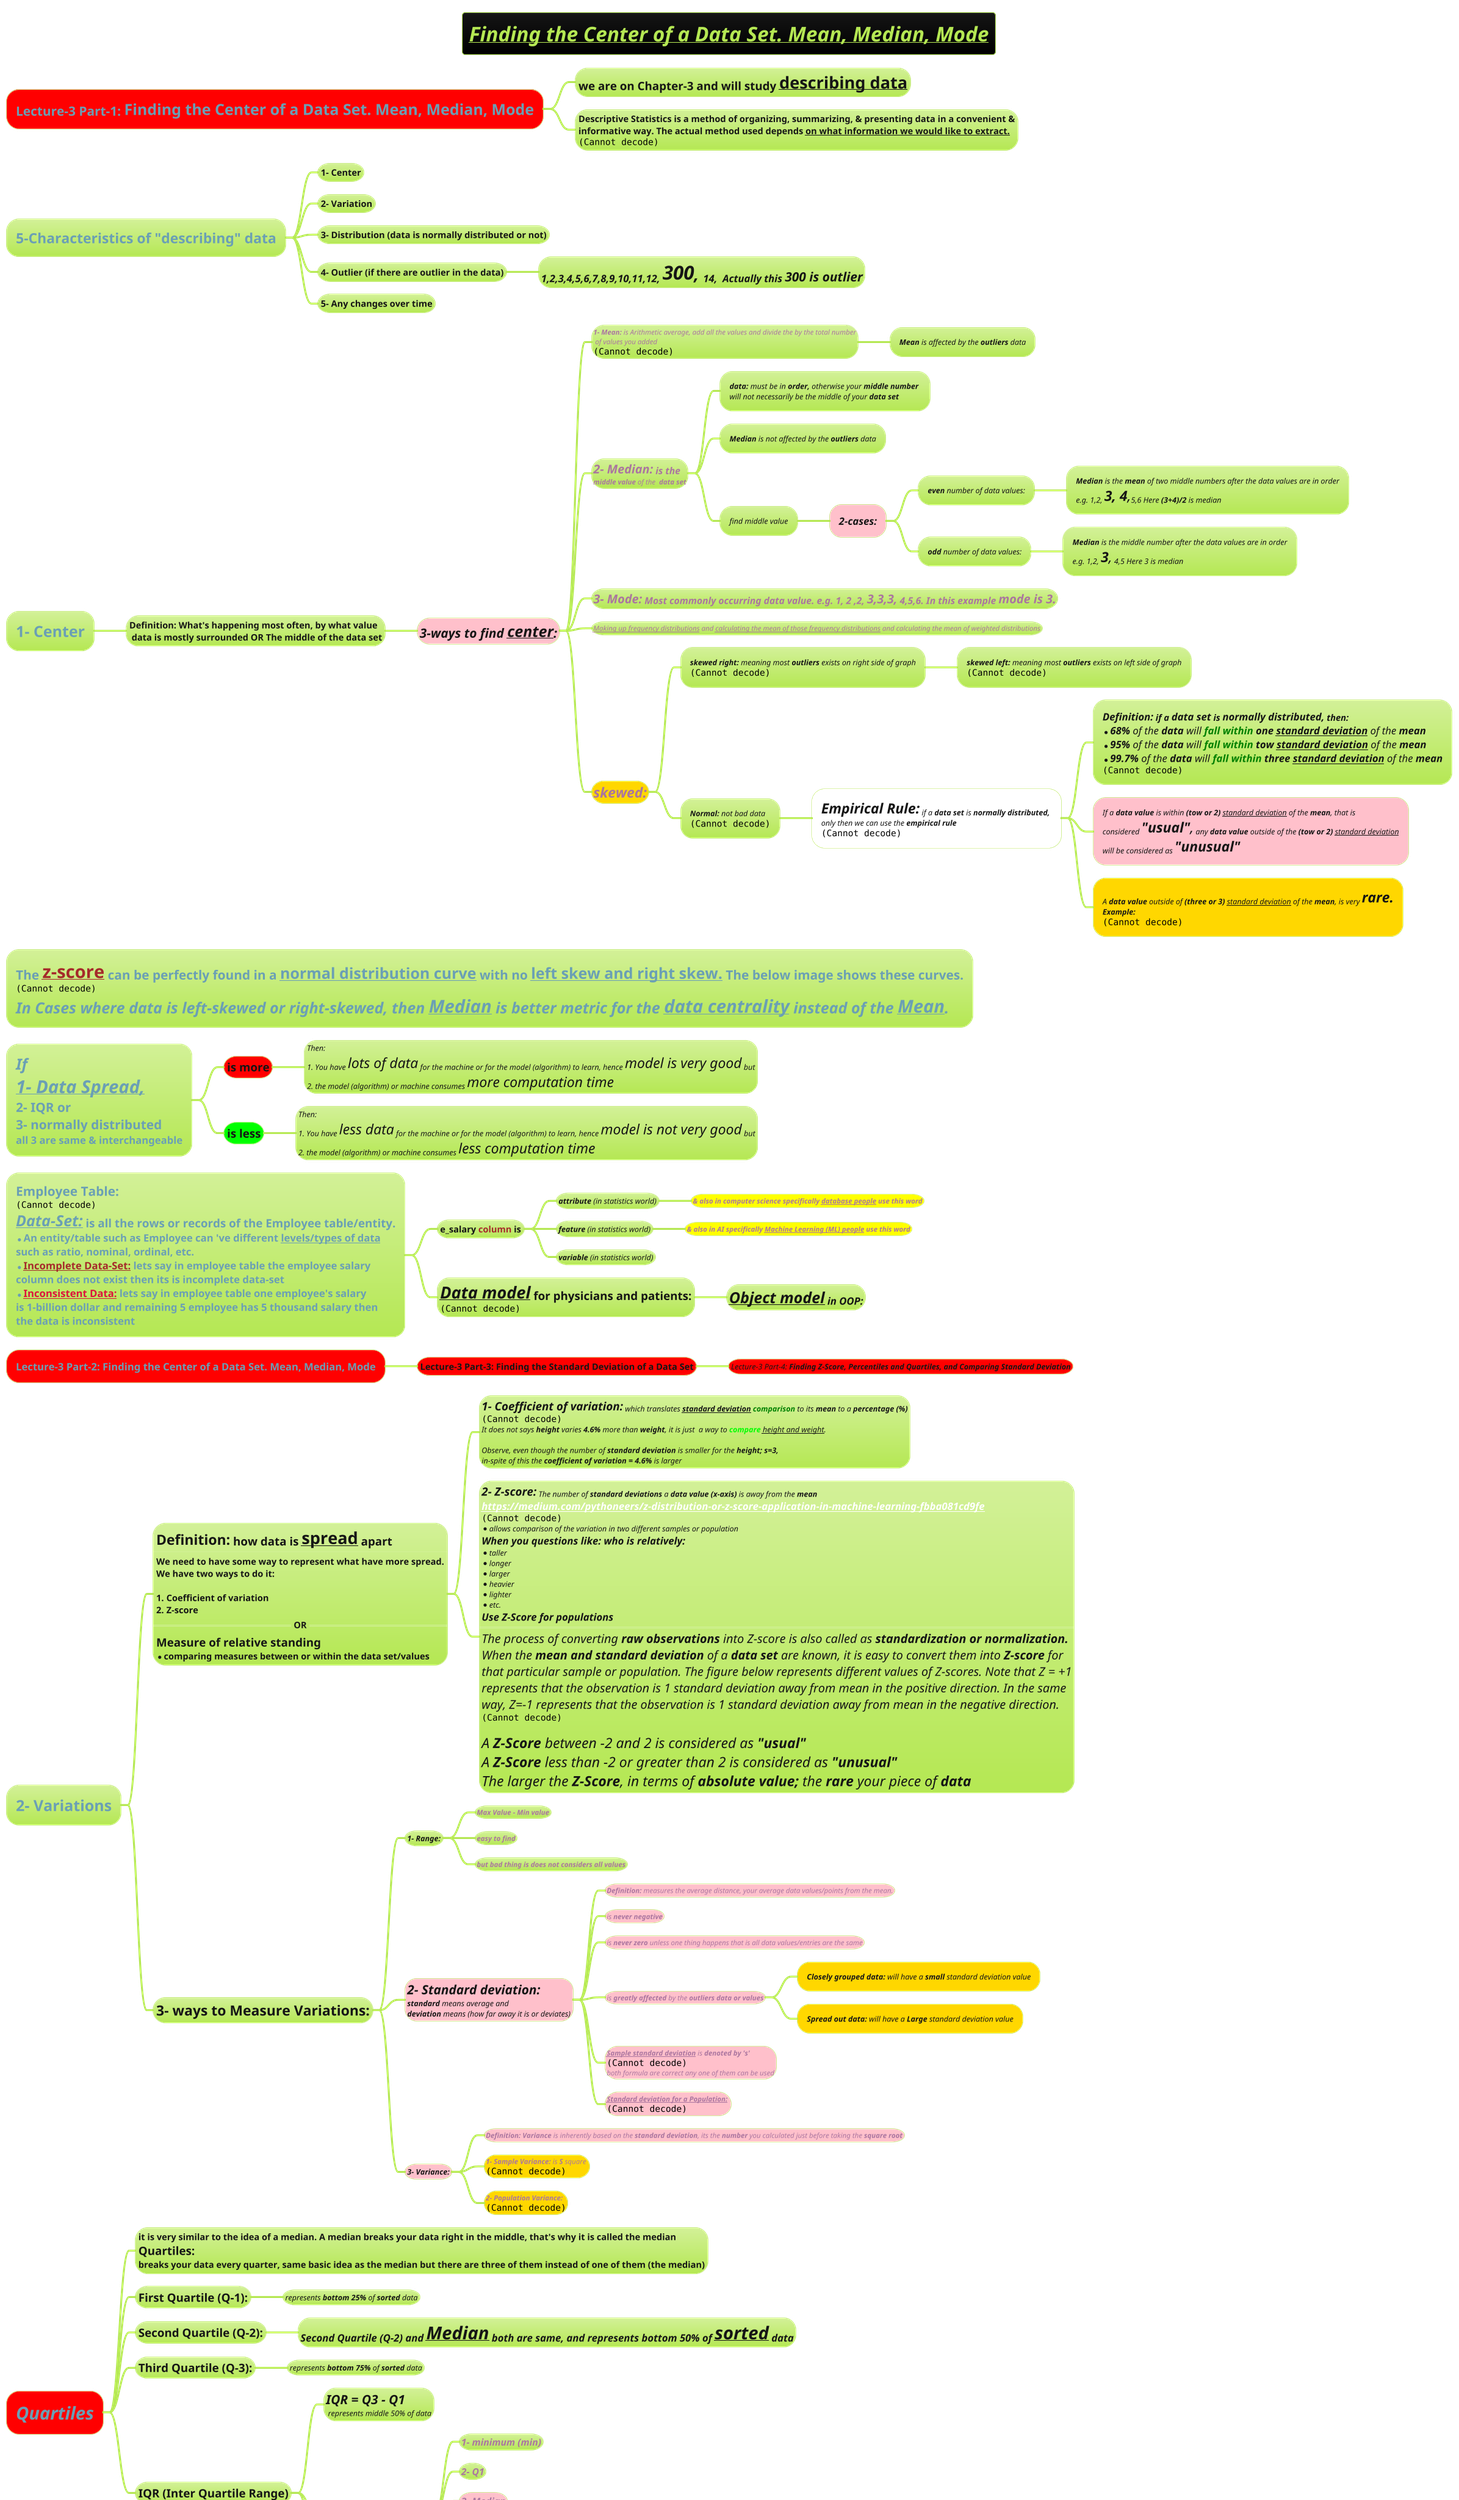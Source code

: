 @startmindmap
skinparam node {
    FontStyle italic
}
!theme hacker

title =__//Finding the Center of a Data Set. Mean, Median, Mode//__

*[#red] =Lecture-3 Part-1: **Finding the Center of a Data Set. Mean, Median, Mode**
** = we are on Chapter-3 and will study **__describing data__**

**:**Descriptive Statistics** is a **method** of organizing, summarizing, & presenting data in a convenient &
informative way. The actual **method** used depends **__on what information we would like to extract.__**
<img:images/img_31.png>;


* <size: 22>**5-Characteristics of "describing" data**
** **1- Center**
** **2- Variation**
** **3- Distribution** (data is normally distributed or not)
** **4- Outlier** (if there are outlier in the data)
*** = 1,2,3,4,5,6,7,8,9,10,11,12, <size:22>**300**, </size>14,  Actually this **300 is outlier**
** **5- Any changes over time**


* =**1- Center**
** **Definition:** What's happening most often, by what value\n data is mostly surrounded OR The **middle** of the data set
***[#pink] =**3-ways to find __center__:**
**** **1- Mean:** is Arithmetic average, add all the values and divide the by the total number\n of values you added\n<img:images/img_12.png>
***** **Mean** is affected by the **outliers** data
**** =**2- Median:** is the \n**middle value** of the  **data set**
***** **data:** must be in **order,** otherwise your **middle number** \nwill not necessarily be the middle of your **data set**
***** **Median** is not affected by the **outliers** data
***** find middle value
******[#pink] =2-cases:
******* **even** number of data values:
******** **Median** is the **mean** of two middle numbers after the data values are in order\ne.g. 1,2, <size:22>**3, 4**,</size>5,6 Here **(3+4)/2** is median
******* **odd** number of data values:
******** **Median** is the middle number after the data values are in order\ne.g. 1,2, <size:22>**3**,</size> 4,5 Here 3 is median
**** =**3- Mode:** Most commonly occurring data value. e.g. 1, 2 ,2, **3,3,3,** 4,5,6. In this example **mode is 3.**
**** __Making up frequency distributions__ and __calculating the mean of those frequency distributions__ and calculating the mean of weighted distributions
****[#gold] <size: 22>**skewed:**</size>
***** **skewed right:** meaning most** outliers** exists on right side of graph\n<img:images/img_13.png>
****** **skewed left:** meaning most **outliers** exists on left side of graph\n<img:images/img_14.png>
***** **Normal:** not bad data \n<img:images/img_15.png>
******[#white] <size:22>**Empirical Rule:**</size> if a **data set** is **normally distributed,** \nonly then we can use the **empirical rule**\n<img:images/img_22.png>
*******:==**Definition:** if a **data set** is **normally distributed,** then:
* <size:16>**68%** of the **data** will <color #green>**fall within**</color> **one __standard deviation__** of the **mean**
* <size:16>**95%** of the **data** will <color #green>**fall within**</color> **tow __standard deviation__** of the **mean**
* <size:16>**99.7%** of the **data** will <color #green>**fall within**</color> **three __standard deviation__** of the **mean**
<img:images/img_24.png>;


*******[#pink]:If a **data value** is within **(tow or 2)** __standard deviation__ of the **mean**, that is
considered <size:22>**"usual"**,</size> any **data value** outside of the **(tow or 2)** __standard deviation__
will be considered as <size:22>**"unusual"**</size>;

*******[#gold]:A **data value** outside of **(three or 3)** __standard deviation__ of the **mean**, is very <size:22>**rare.**</size>
**Example:**
<img:images/img_19.png>;

*:=The __<color #brown>z-score</color>__ can be perfectly found in a __normal distribution curve__ with no __left skew and right skew.__ The below image shows these curves.
<img:images/img_23.png>
=//In Cases where data is left-skewed or right-skewed, then __Median__ is better metric for the __data centrality__ instead of the __Mean__.//;

*:=//If//
=//__1- Data Spread,__//
=2- IQR or
=3- normally distributed
all 3 are same & interchangeable;
**[#red] =is more
***:Then:
# You have <size:22>lots of data</size> for the machine or for the model (algorithm) to learn, hence <size:22>model is very good</size> but
# the model (algorithm) or machine consumes <size:22>more computation time</size>;
**[#lime] =is less
***:Then:
# You have <size:22>less data</size> for the machine or for the model (algorithm) to learn, hence <size:22>model is not very good</size> but
# the model (algorithm) or machine consumes <size:22>less computation time</size>;

*:=Employee Table:
<img:images/img_35.png>
==//__**Data-Set:**__// is all the rows or records of the Employee table/entity.
*An **entity/table** such as Employee can 've different __levels/types of data__
such as ratio, nominal, ordinal, etc.
* <color:brown>__Incomplete Data-Set:__</color> lets say in employee table the employee salary
column does not exist then its is incomplete data-set
* <color:crimson>__Inconsistent Data:__</color> lets say in employee table one employee's salary
is 1-billion dollar and remaining 5 employee has 5 thousand salary then
the data is inconsistent;

** e_salary <color:brown>column</color> is
*** **attribute** (in statistics world)
****[#yellow]  **& also in computer science specifically __database people__ use this word**
*** **feature** (in statistics world)
****[#yellow]  **& also in AI specifically __Machine Learning (ML) people__ use this word**
*** **variable** (in statistics world)
** =//__Data model__// for physicians and patients: \n<img:images/img_36.png>
*** =//__Object model__// in OOP:

*[#red] Lecture-3 Part-2: **Finding the Center of a Data Set. Mean, Median, Mode**
**[#red] Lecture-3 Part-3: **Finding the Standard Deviation of a Data Set**
***[#red] Lecture-3 Part-4: **Finding Z-Score, Percentiles and Quartiles, and Comparing Standard Deviation**


* =**2- Variations**
**:=**Definition:** how data is **__spread__** apart
----
We need to have some way to represent what have more spread.
We have **two ways** to do it:

# **Coefficient of variation**
# **Z-score**
==**OR**==
=Measure of relative standing
* **comparing measures** between or within the **data set/values**;

***:<size:18>**1- Coefficient of variation:**</size> which translates __**standard deviation**__ <color #green>**comparison**</color> to its **mean** to a **percentage (%)**
<img:images/img_20.png>
It does not says **height** varies **4.6%** more than **weight**, it is just  a way to <color #lime>**compare**</color> __height and weight__.

Observe, even though the number of **standard deviation** is smaller for the **height; s=3,**
in-spite of this the **coefficient of variation = 4.6%** is larger;

***:<size:18>**2- Z-score:**</size> The number of **standard deviations** a **data value (x-axis)** is away from the **mean**
= [[https://medium.com/pythoneers/z-distribution-or-z-score-application-in-machine-learning-fbba081cd9fe]]
<img:images/img_21.png>
* allows comparison of the variation in two different samples or population
=When you questions like: who is relatively:
* taller
* longer
* larger
* heavier
* lighter
* etc.
=Use Z-Score for populations
====
<size:19>The process of converting **raw observations** into Z-score is also called as **standardization or normalization.**
<size:19>When the **mean and standard deviation** of a **data set** are known, it is easy to convert them into **Z-score** for
<size:19>that particular sample or population. The figure below represents different values of Z-scores. Note that Z = +1
<size:19>represents that the observation is 1 standard deviation away from mean in the positive direction. In the same
<size:19>way, Z=-1 represents that the observation is 1 standard deviation away from mean in the negative direction.
<img:images/img_25.png>

<size:22>A **Z-Score** between -2 and 2 is considered as **"usual"**
<size:22>A **Z-Score** less than -2 or greater than 2 is considered as **"unusual"**
<size:22>The larger the **Z-Score**, in terms of **absolute value;** the **rare** your piece of **data**;

** =**3- ways to Measure Variations:**
*** **1- Range:**
**** **Max Value - Min value**
**** **easy to find**
**** **but bad thing is does not considers all values**
***[#pink] =**2- Standard deviation:** \n**standard** means average and\n**deviation** means (how far away it is or deviates)
****[#pink] **Definition:** measures the average distance, your average data values/points from the mean.
****[#pink] is **never negative**
****[#pink] is **never zero** unless one thing happens that is all data values/entries are the same
****[#pink] is **greatly affected** by the **outliers data or values**
*****[#gold] **Closely grouped data:** will have a **small** standard deviation value
*****[#gold] **Spread out data:** will have a **Large** standard deviation value
****[#pink] **__Sample standard deviation__** is **denoted by 's'** \n<img:images/img_16.png> \nboth formula are correct any one of them can be used
****[#pink] **__Standard deviation for a Population:__** \n<img:images/img_17.png>


***[#pink] **3- Variance:**
****[#pink] **Definition:** **Variance** is inherently based on the **standard deviation**, its the **number** you calculated just before taking the **square root**
****[#gold] **1- Sample Variance:** is **S** square \n<img:images/img_18.png>
****[#gold] **2- Population Variance:**\n<img:images/img_18.png>

*[#red] =//**Quartiles**//
**:it is very similar to the idea of a **median**. A median breaks your data right in the middle, that's why it is called the median
= Quartiles:
breaks your data every **quarter**, same basic idea as the median but there are three of them instead of one of them (the median);
** =First Quartile (Q-1):
*** represents **bottom 25%** of **sorted** data
** =Second Quartile (Q-2):
*** =Second Quartile (Q-2) and //**__Median__**// both are same, and represents bottom 50% of //__**sorted**__// data
** =Third Quartile (Q-3):
*** represents **bottom 75%** of **sorted** data

** =IQR (Inter Quartile Range)
*** =**IQR = Q3 - Q1** \n represents middle 50% of data
*** = 5-Number Summary:
**** =1- minimum (min)
**** =2- Q1
****[#pink] =3- Median
**** =4- Q3
**** =5- maximum (max)
**** =Box Plot
*** = 5-Number Summary:\n<img:images/img_27.png>\n<img:images/img_28.png>

* =//**__Box plot__**//
** <img:images/img_29.png>
*** <img:images/img_30.png>


* =Percentiles
** Separates data into 100 parts, Therefore, there are 99 percentiles\n <img:images/img_26.png>
** **Example:** lets say you <size:22> score 78 on a test/exam </size> and you want to figure out the percentile for the class, you should find out how many people did worse than you.


* =//4- Outlier//
**:=Given below is the method to find the outliers //**__mathematically__**//
=Step-1: Find IQR, that is IQR = Q3- Q1
=Step-2: <color #green>1.5</color> * (IQR) = ( ? )
=Step-3: Q1 - <color #green>1.5</color> * (IQR)
=Step-4: Q3 + <color #green>1.5</color> * (IQR);
@endmindmap
